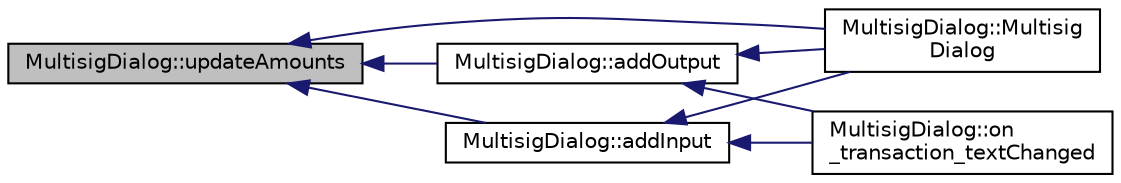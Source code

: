 digraph "MultisigDialog::updateAmounts"
{
  edge [fontname="Helvetica",fontsize="10",labelfontname="Helvetica",labelfontsize="10"];
  node [fontname="Helvetica",fontsize="10",shape=record];
  rankdir="LR";
  Node705 [label="MultisigDialog::updateAmounts",height=0.2,width=0.4,color="black", fillcolor="grey75", style="filled", fontcolor="black"];
  Node705 -> Node706 [dir="back",color="midnightblue",fontsize="10",style="solid",fontname="Helvetica"];
  Node706 [label="MultisigDialog::Multisig\lDialog",height=0.2,width=0.4,color="black", fillcolor="white", style="filled",URL="$d4/df4/class_multisig_dialog.html#af8ff2a9f6dc05a9468d955cb428c6474"];
  Node705 -> Node707 [dir="back",color="midnightblue",fontsize="10",style="solid",fontname="Helvetica"];
  Node707 [label="MultisigDialog::addInput",height=0.2,width=0.4,color="black", fillcolor="white", style="filled",URL="$d4/df4/class_multisig_dialog.html#a52e84a493f932da1e9e40b4c90d4e35a"];
  Node707 -> Node706 [dir="back",color="midnightblue",fontsize="10",style="solid",fontname="Helvetica"];
  Node707 -> Node708 [dir="back",color="midnightblue",fontsize="10",style="solid",fontname="Helvetica"];
  Node708 [label="MultisigDialog::on\l_transaction_textChanged",height=0.2,width=0.4,color="black", fillcolor="white", style="filled",URL="$d4/df4/class_multisig_dialog.html#a2412fa91c5e7ef51c229aa36388c0960"];
  Node705 -> Node709 [dir="back",color="midnightblue",fontsize="10",style="solid",fontname="Helvetica"];
  Node709 [label="MultisigDialog::addOutput",height=0.2,width=0.4,color="black", fillcolor="white", style="filled",URL="$d4/df4/class_multisig_dialog.html#a2fcffef63f71dc0178f4abdc3de2f850"];
  Node709 -> Node706 [dir="back",color="midnightblue",fontsize="10",style="solid",fontname="Helvetica"];
  Node709 -> Node708 [dir="back",color="midnightblue",fontsize="10",style="solid",fontname="Helvetica"];
}
